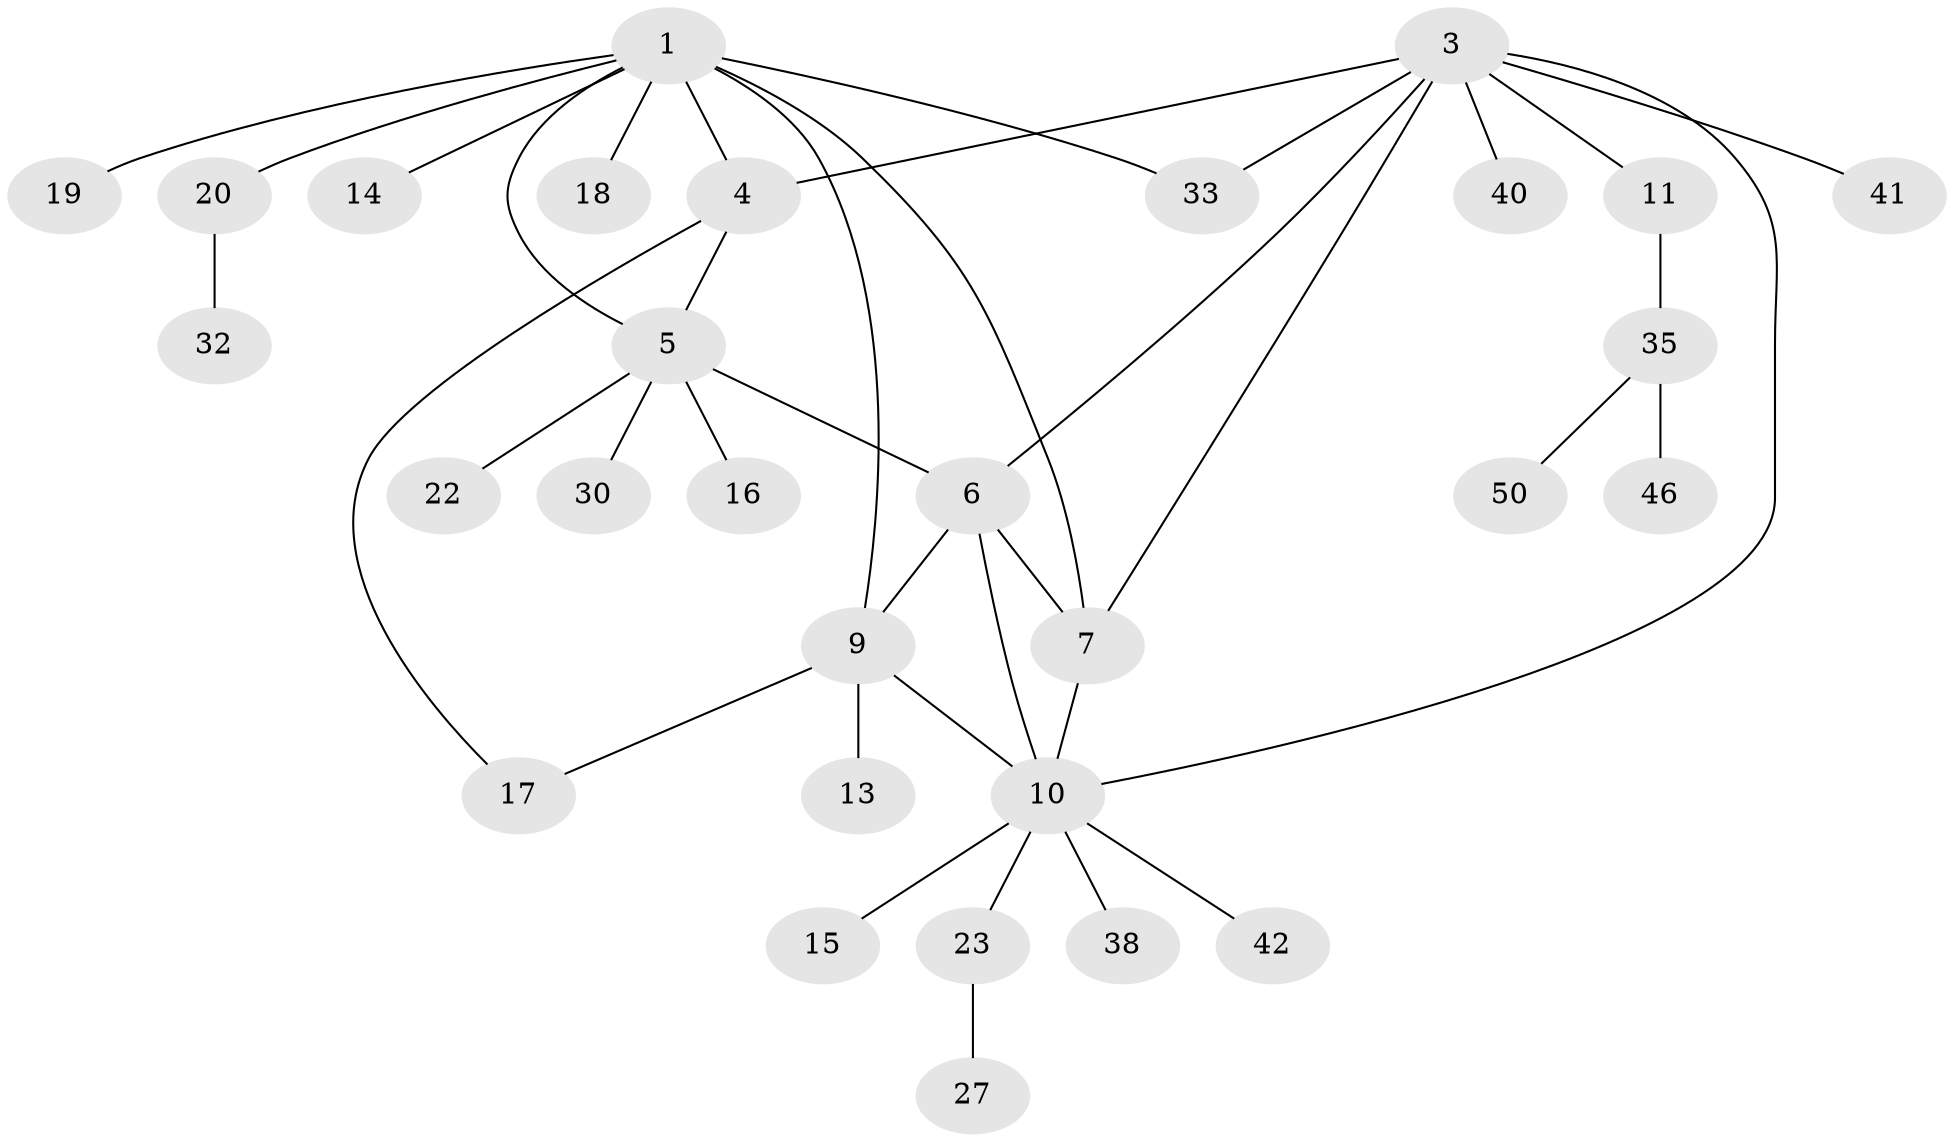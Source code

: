 // original degree distribution, {7: 0.0392156862745098, 8: 0.0392156862745098, 4: 0.0392156862745098, 5: 0.0392156862745098, 3: 0.11764705882352941, 9: 0.0196078431372549, 2: 0.21568627450980393, 1: 0.49019607843137253}
// Generated by graph-tools (version 1.1) at 2025/19/03/04/25 18:19:48]
// undirected, 30 vertices, 39 edges
graph export_dot {
graph [start="1"]
  node [color=gray90,style=filled];
  1 [super="+2"];
  3;
  4;
  5 [super="+25+48+21"];
  6 [super="+8+51"];
  7 [super="+31+12"];
  9;
  10 [super="+26"];
  11;
  13;
  14;
  15;
  16;
  17;
  18;
  19;
  20 [super="+28"];
  22;
  23;
  27;
  30;
  32;
  33 [super="+45"];
  35;
  38;
  40;
  41;
  42;
  46;
  50;
  1 -- 4;
  1 -- 5;
  1 -- 9;
  1 -- 14;
  1 -- 33;
  1 -- 7 [weight=2];
  1 -- 18;
  1 -- 19;
  1 -- 20;
  3 -- 4;
  3 -- 10;
  3 -- 11;
  3 -- 33;
  3 -- 40;
  3 -- 41;
  3 -- 6;
  3 -- 7;
  4 -- 5;
  4 -- 17;
  5 -- 6;
  5 -- 16;
  5 -- 22;
  5 -- 30;
  6 -- 10;
  6 -- 7;
  6 -- 9;
  7 -- 10;
  9 -- 10;
  9 -- 13;
  9 -- 17;
  10 -- 15;
  10 -- 23;
  10 -- 38;
  10 -- 42;
  11 -- 35;
  20 -- 32;
  23 -- 27;
  35 -- 46;
  35 -- 50;
}
